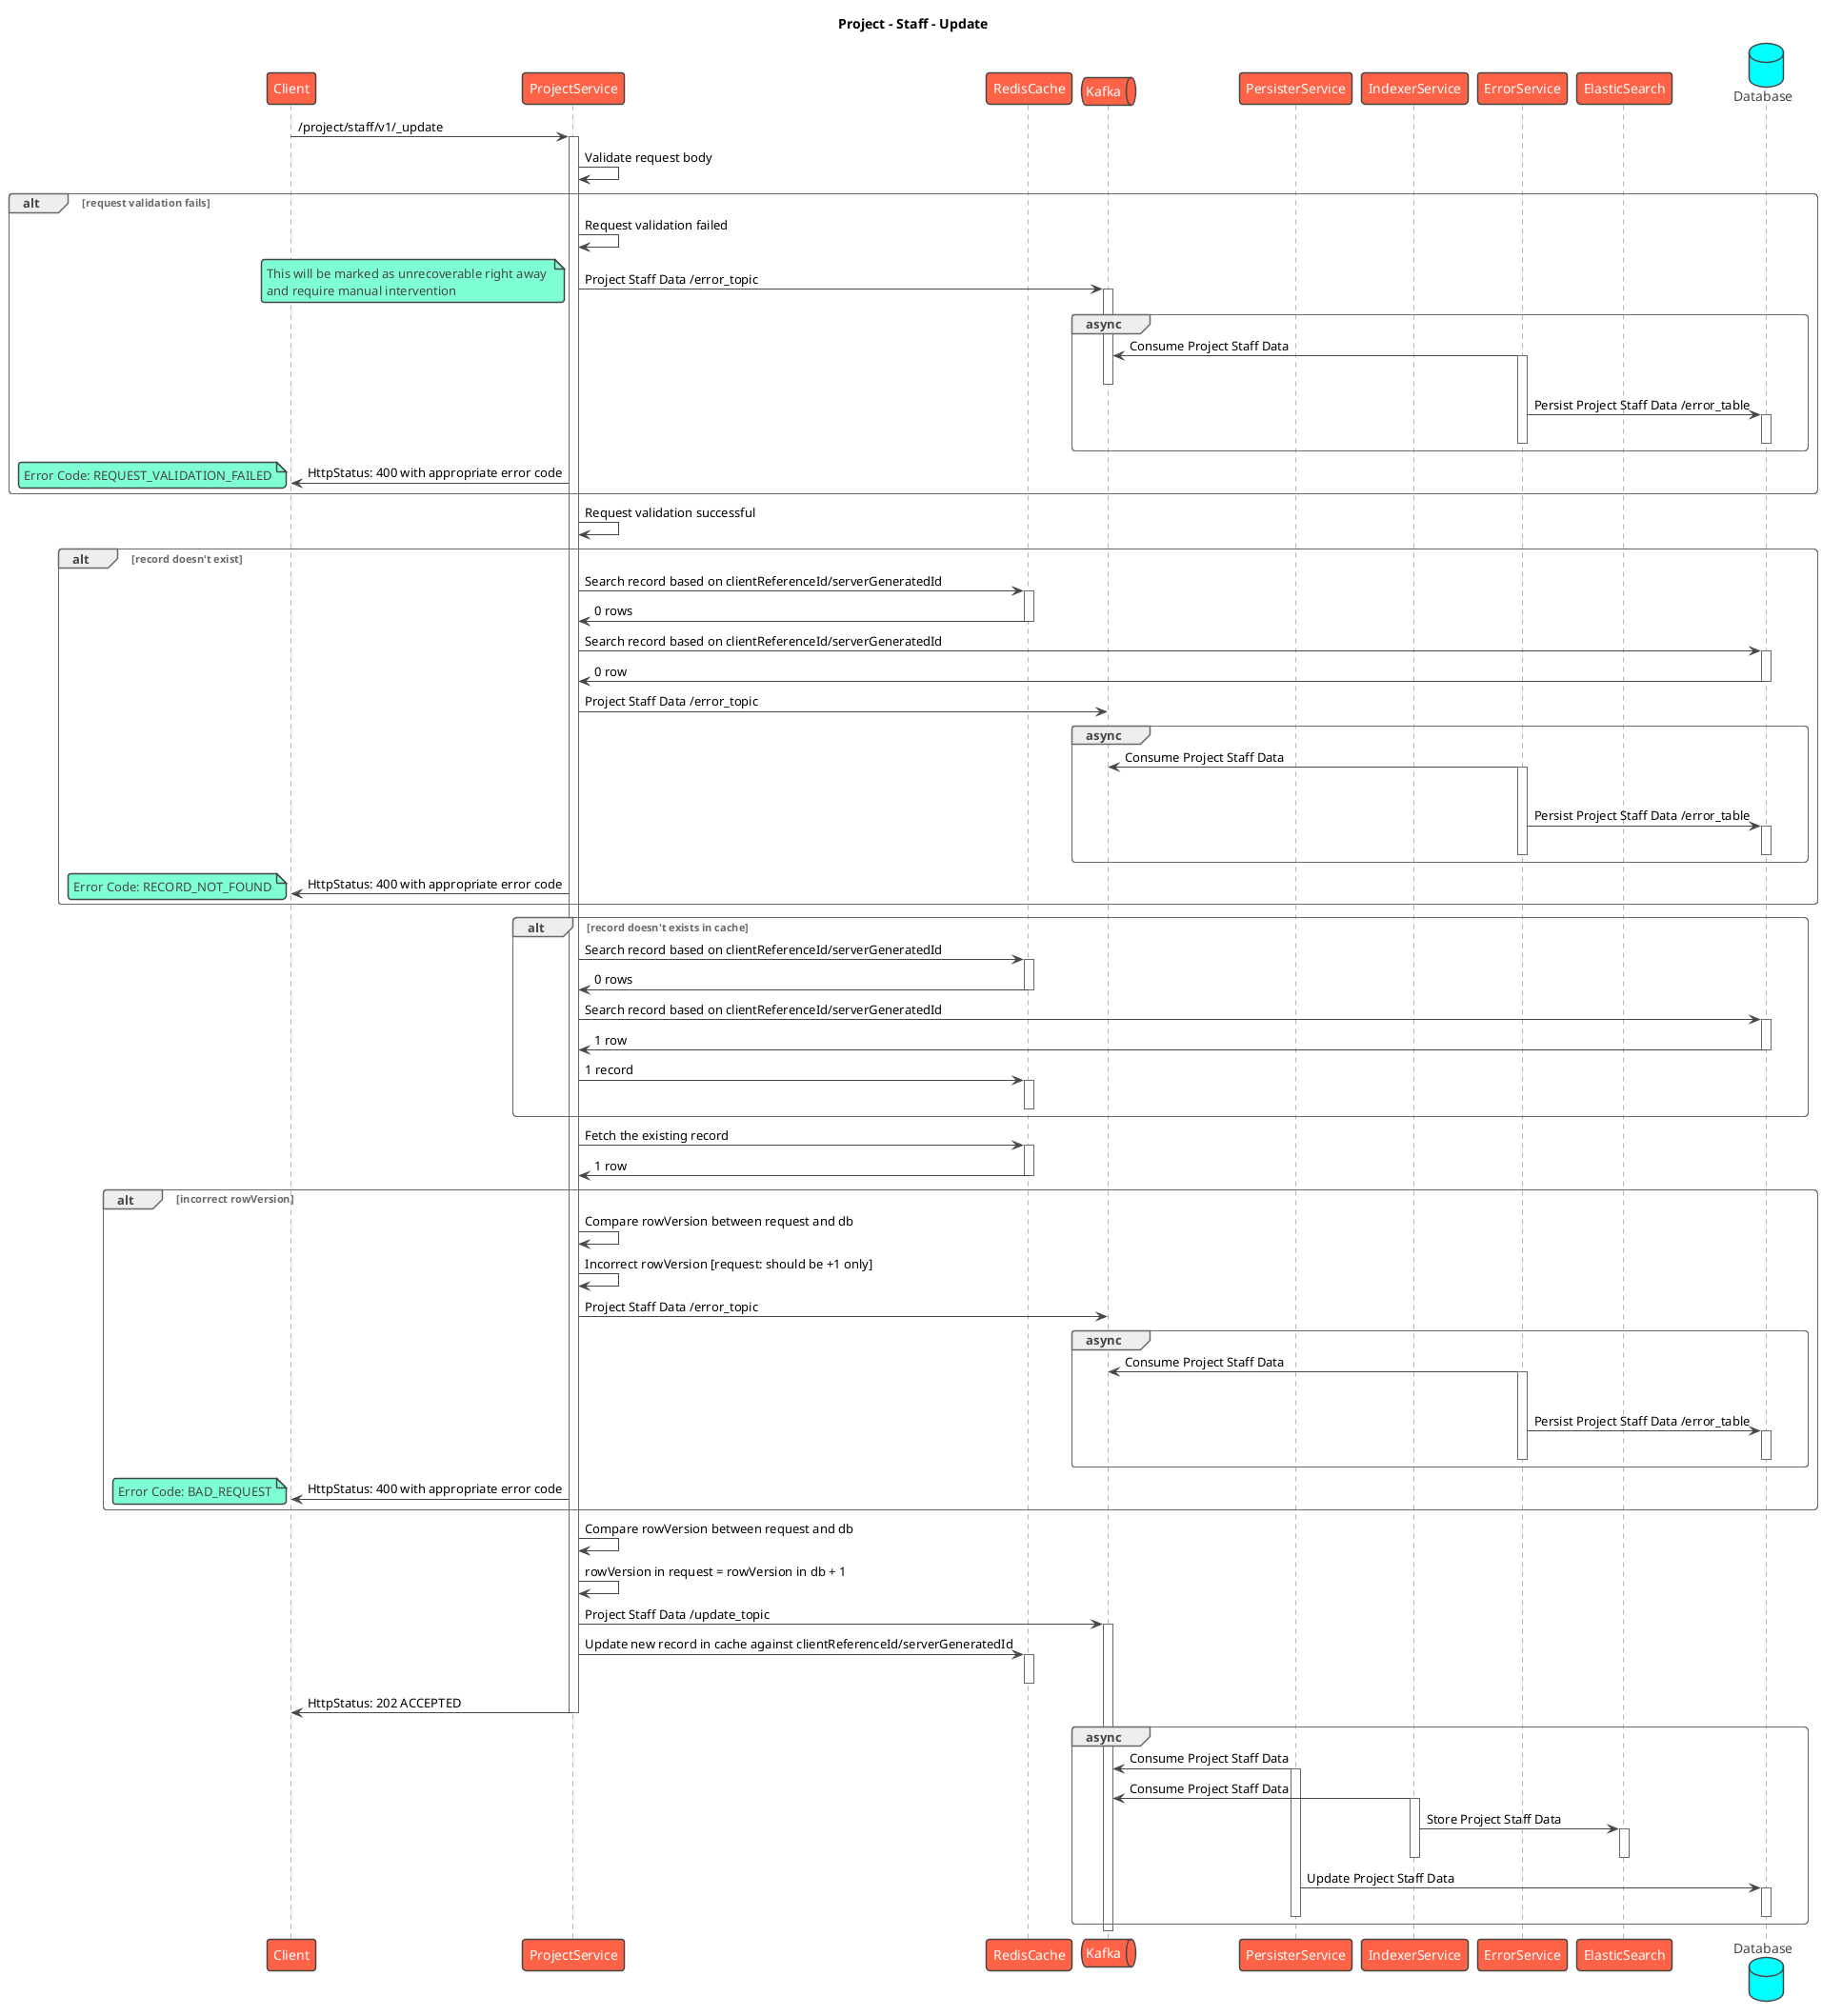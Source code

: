 @startuml
title Project - Staff - Update
!theme vibrant
participant Client as c
participant ProjectService as s
participant RedisCache as rc
queue Kafka as k
participant PersisterService as prs
participant IndexerService as idx
participant ErrorService as es
participant ElasticSearch as el
database Database as db
c -> s : /project/staff/v1/_update
activate s
s -> s: Validate request body
alt request validation fails
    s -> s: Request validation failed
    s -> k: Project Staff Data /error_topic
    note left
        This will be marked as unrecoverable right away 
        and require manual intervention
    end note
    activate k
    group async
        es -> k: Consume Project Staff Data
        activate es
        deactivate k
        es -> db: Persist Project Staff Data /error_table
        activate db
        deactivate db
        deactivate es
    end
    s -> c: HttpStatus: 400 with appropriate error code
    note left
      Error Code: REQUEST_VALIDATION_FAILED
    end note
end
s -> s: Request validation successful
alt record doesn't exist
    s -> rc: Search record based on clientReferenceId/serverGeneratedId
    activate rc
    rc -> s: 0 rows
    deactivate rc
    s -> db: Search record based on clientReferenceId/serverGeneratedId
    activate db
    db -> s: 0 row
    deactivate db
    s -> k: Project Staff Data /error_topic
    group async
        es -> k: Consume Project Staff Data
        activate es
        deactivate k
        es -> db: Persist Project Staff Data /error_table
        activate db
        deactivate db
        deactivate es
    end
    s -> c: HttpStatus: 400 with appropriate error code
    note left
      Error Code: RECORD_NOT_FOUND
    end note
end
alt record doesn't exists in cache
    s -> rc: Search record based on clientReferenceId/serverGeneratedId
    activate rc
    rc -> s: 0 rows
    deactivate rc
    s -> db: Search record based on clientReferenceId/serverGeneratedId
    activate db
    db -> s: 1 row
    deactivate db
    s -> rc: 1 record
    activate rc
    deactivate rc
end
s -> rc: Fetch the existing record
activate rc
rc -> s: 1 row
deactivate rc
alt incorrect rowVersion
    s -> s: Compare rowVersion between request and db
    s -> s: Incorrect rowVersion [request: should be +1 only]
    s -> k: Project Staff Data /error_topic
    group async
        es -> k: Consume Project Staff Data
        activate es
        deactivate k
        es -> db: Persist Project Staff Data /error_table
        activate db
        deactivate db
        deactivate es
    end
    s -> c: HttpStatus: 400 with appropriate error code
    note left
      Error Code: BAD_REQUEST
    end note
end
s -> s: Compare rowVersion between request and db
s -> s: rowVersion in request = rowVersion in db + 1
s -> k: Project Staff Data /update_topic
activate k
s -> rc: Update new record in cache against clientReferenceId/serverGeneratedId
activate rc
deactivate rc
s -> c: HttpStatus: 202 ACCEPTED
deactivate s
group async
    prs -> k: Consume Project Staff Data
    activate prs
    idx -> k: Consume Project Staff Data
    activate idx
    idx -> el: Store Project Staff Data
    activate el
    deactivate el
    deactivate idx
    prs -> db: Update Project Staff Data
    activate db
    deactivate db
    deactivate prs
end
deactivate k
@enduml